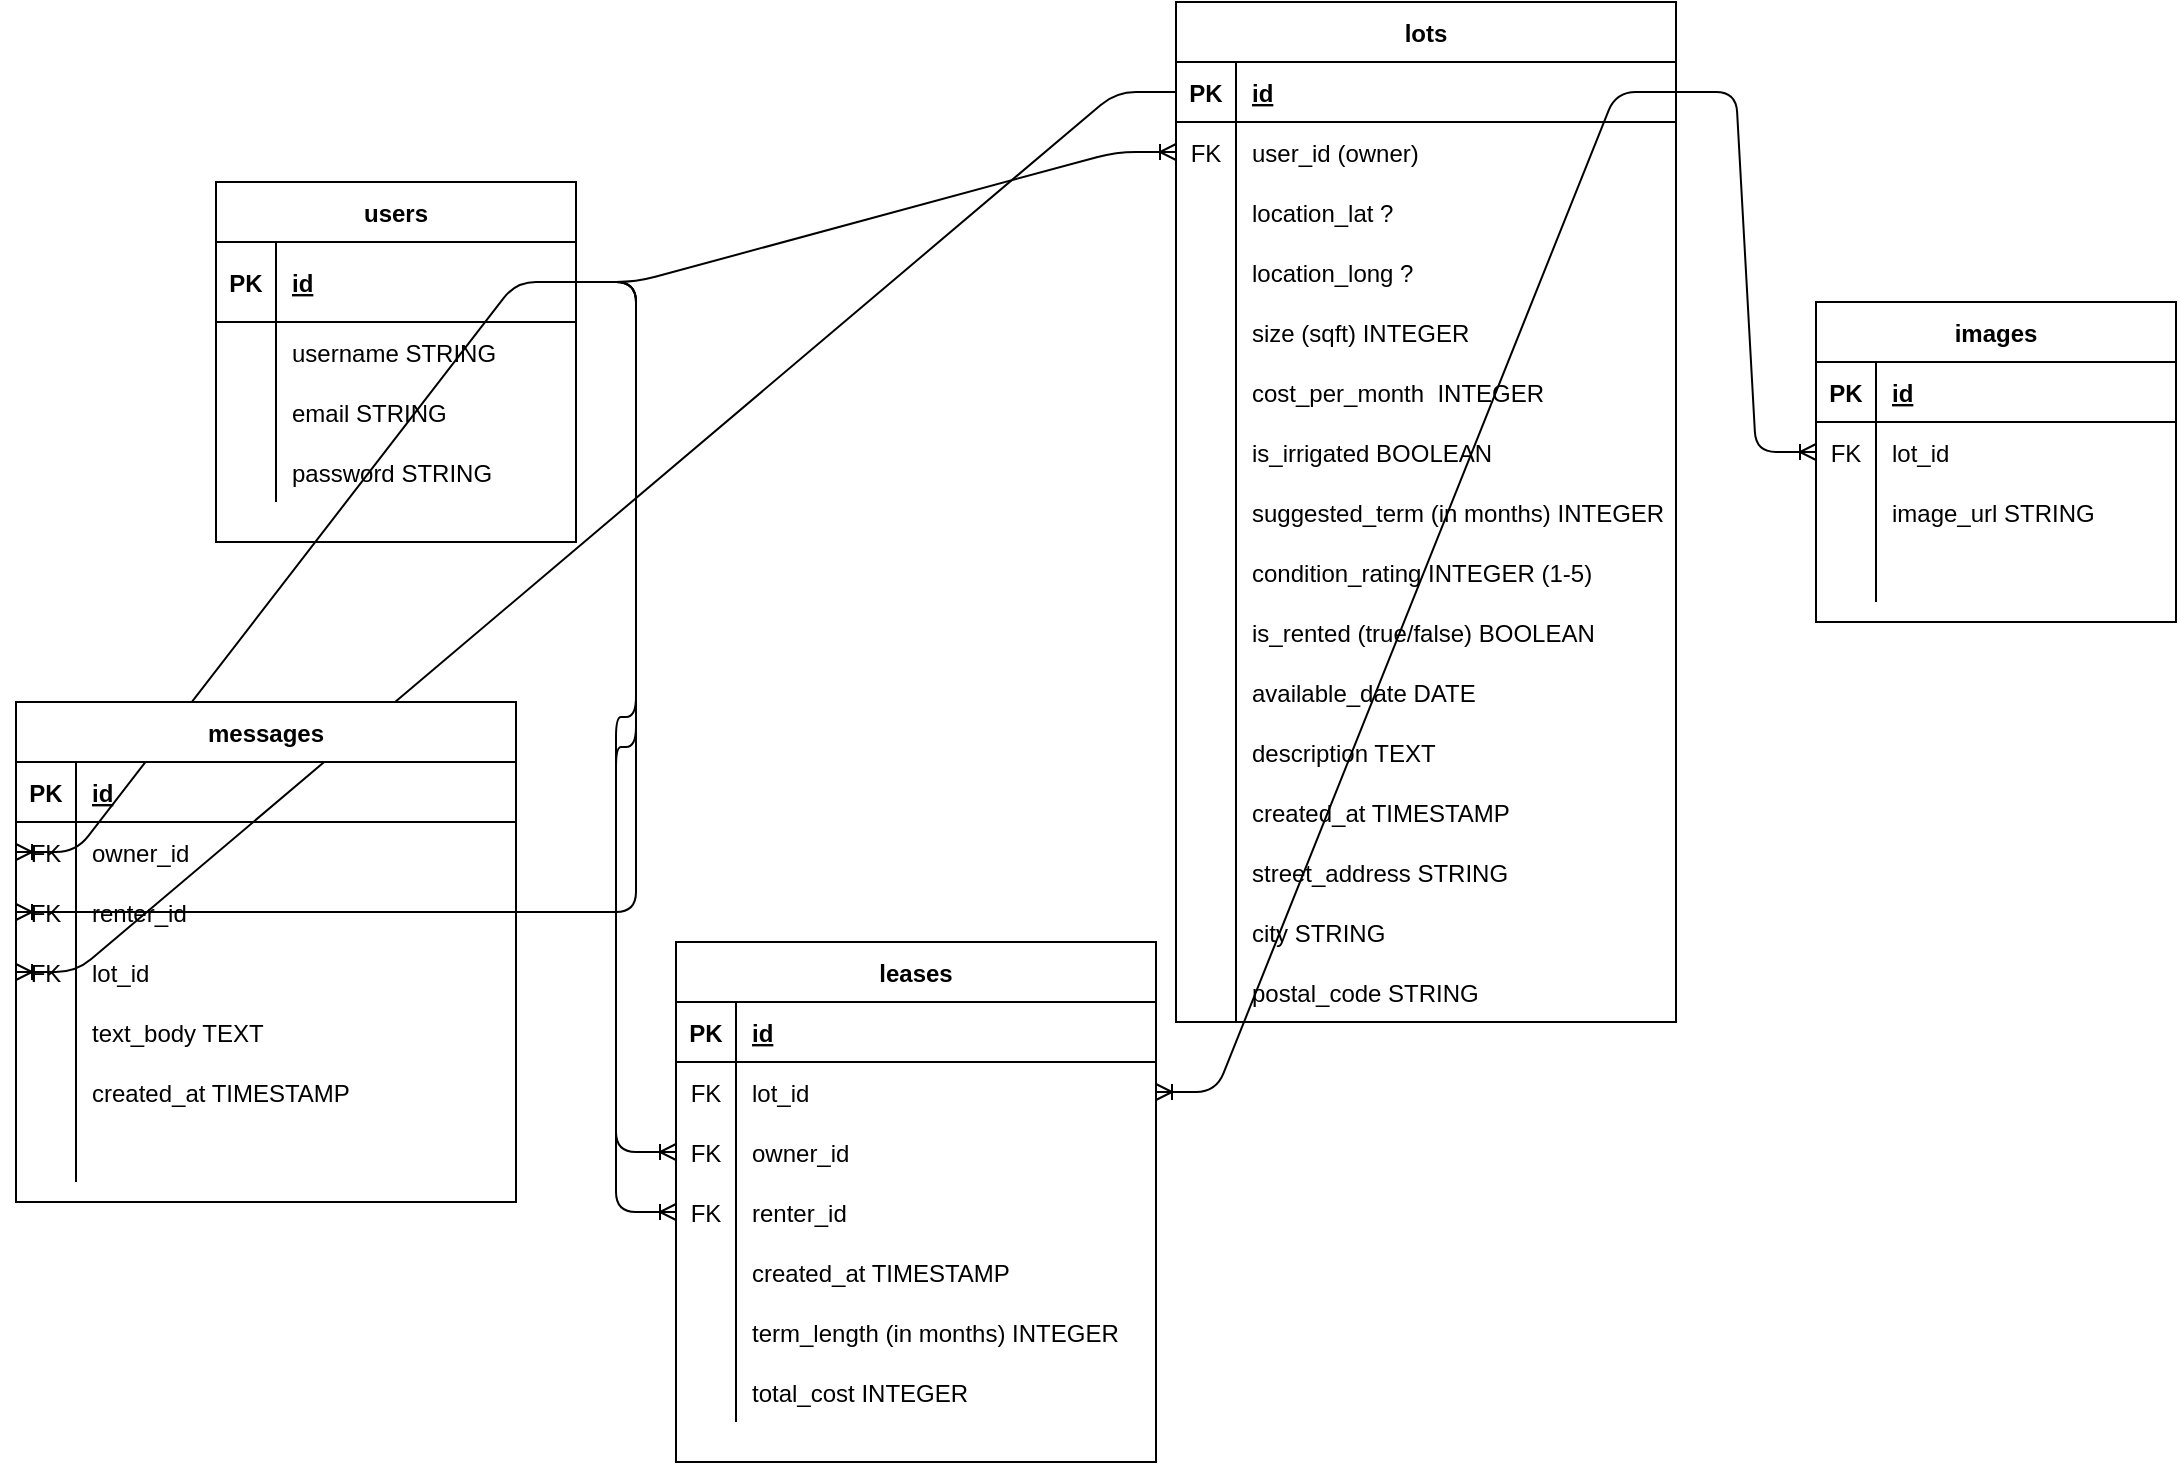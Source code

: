 <mxfile version="13.6.9" type="github">
  <diagram id="R2lEEEUBdFMjLlhIrx00" name="Page-1">
    <mxGraphModel dx="1975" dy="1845" grid="1" gridSize="10" guides="1" tooltips="1" connect="1" arrows="1" fold="1" page="1" pageScale="1" pageWidth="850" pageHeight="1100" math="0" shadow="0" extFonts="Permanent Marker^https://fonts.googleapis.com/css?family=Permanent+Marker">
      <root>
        <mxCell id="0" />
        <mxCell id="1" parent="0" />
        <mxCell id="a0rwu356vrg9U6eMvAdR-112" value="" style="edgeStyle=entityRelationEdgeStyle;fontSize=12;html=1;endArrow=ERoneToMany;exitX=1;exitY=0.5;exitDx=0;exitDy=0;entryX=0;entryY=0.5;entryDx=0;entryDy=0;" parent="1" source="C-vyLk0tnHw3VtMMgP7b-3" target="a0rwu356vrg9U6eMvAdR-120" edge="1">
          <mxGeometry width="100" height="100" relative="1" as="geometry">
            <mxPoint x="340" y="490" as="sourcePoint" />
            <mxPoint x="260" y="380" as="targetPoint" />
          </mxGeometry>
        </mxCell>
        <mxCell id="a0rwu356vrg9U6eMvAdR-151" value="" style="edgeStyle=entityRelationEdgeStyle;fontSize=12;html=1;endArrow=ERoneToMany;exitX=1;exitY=0.5;exitDx=0;exitDy=0;" parent="1" source="C-vyLk0tnHw3VtMMgP7b-24" target="a0rwu356vrg9U6eMvAdR-141" edge="1">
          <mxGeometry width="100" height="100" relative="1" as="geometry">
            <mxPoint x="340" y="490" as="sourcePoint" />
            <mxPoint x="440" y="390" as="targetPoint" />
          </mxGeometry>
        </mxCell>
        <mxCell id="ce0OJSLuNJssaKW6J5mn-14" value="" style="edgeStyle=entityRelationEdgeStyle;fontSize=12;html=1;endArrow=ERoneToMany;entryX=0;entryY=0.5;entryDx=0;entryDy=0;" edge="1" parent="1" source="C-vyLk0tnHw3VtMMgP7b-24" target="ce0OJSLuNJssaKW6J5mn-5">
          <mxGeometry width="100" height="100" relative="1" as="geometry">
            <mxPoint x="500" y="60" as="sourcePoint" />
            <mxPoint x="470" y="410" as="targetPoint" />
          </mxGeometry>
        </mxCell>
        <mxCell id="ce0OJSLuNJssaKW6J5mn-21" value="" style="edgeStyle=entityRelationEdgeStyle;fontSize=12;html=1;endArrow=ERoneToMany;exitX=1;exitY=0.5;exitDx=0;exitDy=0;" edge="1" parent="1" source="C-vyLk0tnHw3VtMMgP7b-3" target="a0rwu356vrg9U6eMvAdR-144">
          <mxGeometry width="100" height="100" relative="1" as="geometry">
            <mxPoint x="470" y="55" as="sourcePoint" />
            <mxPoint x="360" y="635" as="targetPoint" />
          </mxGeometry>
        </mxCell>
        <mxCell id="ce0OJSLuNJssaKW6J5mn-22" value="" style="edgeStyle=entityRelationEdgeStyle;fontSize=12;html=1;endArrow=ERoneToMany;entryX=0;entryY=0.5;entryDx=0;entryDy=0;" edge="1" parent="1" source="C-vyLk0tnHw3VtMMgP7b-3" target="a0rwu356vrg9U6eMvAdR-147">
          <mxGeometry width="100" height="100" relative="1" as="geometry">
            <mxPoint x="470" y="85" as="sourcePoint" />
            <mxPoint x="570" y="615" as="targetPoint" />
          </mxGeometry>
        </mxCell>
        <mxCell id="C-vyLk0tnHw3VtMMgP7b-23" value="lots" style="shape=table;startSize=30;container=1;collapsible=1;childLayout=tableLayout;fixedRows=1;rowLines=0;fontStyle=1;align=center;resizeLast=1;" parent="1" vertex="1">
          <mxGeometry x="500" y="-10" width="250" height="510" as="geometry" />
        </mxCell>
        <mxCell id="C-vyLk0tnHw3VtMMgP7b-24" value="" style="shape=partialRectangle;collapsible=0;dropTarget=0;pointerEvents=0;fillColor=none;points=[[0,0.5],[1,0.5]];portConstraint=eastwest;top=0;left=0;right=0;bottom=1;" parent="C-vyLk0tnHw3VtMMgP7b-23" vertex="1">
          <mxGeometry y="30" width="250" height="30" as="geometry" />
        </mxCell>
        <mxCell id="C-vyLk0tnHw3VtMMgP7b-25" value="PK" style="shape=partialRectangle;overflow=hidden;connectable=0;fillColor=none;top=0;left=0;bottom=0;right=0;fontStyle=1;" parent="C-vyLk0tnHw3VtMMgP7b-24" vertex="1">
          <mxGeometry width="30" height="30" as="geometry" />
        </mxCell>
        <mxCell id="C-vyLk0tnHw3VtMMgP7b-26" value="id" style="shape=partialRectangle;overflow=hidden;connectable=0;fillColor=none;top=0;left=0;bottom=0;right=0;align=left;spacingLeft=6;fontStyle=5;" parent="C-vyLk0tnHw3VtMMgP7b-24" vertex="1">
          <mxGeometry x="30" width="220" height="30" as="geometry" />
        </mxCell>
        <mxCell id="a0rwu356vrg9U6eMvAdR-120" style="shape=partialRectangle;collapsible=0;dropTarget=0;pointerEvents=0;fillColor=none;points=[[0,0.5],[1,0.5]];portConstraint=eastwest;top=0;left=0;right=0;bottom=0;" parent="C-vyLk0tnHw3VtMMgP7b-23" vertex="1">
          <mxGeometry y="60" width="250" height="30" as="geometry" />
        </mxCell>
        <mxCell id="a0rwu356vrg9U6eMvAdR-121" value="FK" style="shape=partialRectangle;overflow=hidden;connectable=0;fillColor=none;top=0;left=0;bottom=0;right=0;" parent="a0rwu356vrg9U6eMvAdR-120" vertex="1">
          <mxGeometry width="30" height="30" as="geometry" />
        </mxCell>
        <mxCell id="a0rwu356vrg9U6eMvAdR-122" value="user_id (owner)" style="shape=partialRectangle;overflow=hidden;connectable=0;fillColor=none;top=0;left=0;bottom=0;right=0;align=left;spacingLeft=6;" parent="a0rwu356vrg9U6eMvAdR-120" vertex="1">
          <mxGeometry x="30" width="220" height="30" as="geometry" />
        </mxCell>
        <mxCell id="C-vyLk0tnHw3VtMMgP7b-27" value="" style="shape=partialRectangle;collapsible=0;dropTarget=0;pointerEvents=0;fillColor=none;points=[[0,0.5],[1,0.5]];portConstraint=eastwest;top=0;left=0;right=0;bottom=0;" parent="C-vyLk0tnHw3VtMMgP7b-23" vertex="1">
          <mxGeometry y="90" width="250" height="30" as="geometry" />
        </mxCell>
        <mxCell id="C-vyLk0tnHw3VtMMgP7b-28" value="" style="shape=partialRectangle;overflow=hidden;connectable=0;fillColor=none;top=0;left=0;bottom=0;right=0;" parent="C-vyLk0tnHw3VtMMgP7b-27" vertex="1">
          <mxGeometry width="30" height="30" as="geometry" />
        </mxCell>
        <mxCell id="C-vyLk0tnHw3VtMMgP7b-29" value="location_lat ?" style="shape=partialRectangle;overflow=hidden;connectable=0;fillColor=none;top=0;left=0;bottom=0;right=0;align=left;spacingLeft=6;" parent="C-vyLk0tnHw3VtMMgP7b-27" vertex="1">
          <mxGeometry x="30" width="220" height="30" as="geometry" />
        </mxCell>
        <mxCell id="a0rwu356vrg9U6eMvAdR-4" value="" style="shape=partialRectangle;collapsible=0;dropTarget=0;pointerEvents=0;fillColor=none;points=[[0,0.5],[1,0.5]];portConstraint=eastwest;top=0;left=0;right=0;bottom=0;" parent="C-vyLk0tnHw3VtMMgP7b-23" vertex="1">
          <mxGeometry y="120" width="250" height="30" as="geometry" />
        </mxCell>
        <mxCell id="a0rwu356vrg9U6eMvAdR-5" value="" style="shape=partialRectangle;overflow=hidden;connectable=0;fillColor=none;top=0;left=0;bottom=0;right=0;" parent="a0rwu356vrg9U6eMvAdR-4" vertex="1">
          <mxGeometry width="30" height="30" as="geometry" />
        </mxCell>
        <mxCell id="a0rwu356vrg9U6eMvAdR-6" value="location_long ?" style="shape=partialRectangle;overflow=hidden;connectable=0;fillColor=none;top=0;left=0;bottom=0;right=0;align=left;spacingLeft=6;" parent="a0rwu356vrg9U6eMvAdR-4" vertex="1">
          <mxGeometry x="30" width="220" height="30" as="geometry" />
        </mxCell>
        <mxCell id="a0rwu356vrg9U6eMvAdR-7" value="" style="shape=partialRectangle;collapsible=0;dropTarget=0;pointerEvents=0;fillColor=none;points=[[0,0.5],[1,0.5]];portConstraint=eastwest;top=0;left=0;right=0;bottom=0;" parent="C-vyLk0tnHw3VtMMgP7b-23" vertex="1">
          <mxGeometry y="150" width="250" height="30" as="geometry" />
        </mxCell>
        <mxCell id="a0rwu356vrg9U6eMvAdR-8" value="" style="shape=partialRectangle;overflow=hidden;connectable=0;fillColor=none;top=0;left=0;bottom=0;right=0;" parent="a0rwu356vrg9U6eMvAdR-7" vertex="1">
          <mxGeometry width="30" height="30" as="geometry" />
        </mxCell>
        <mxCell id="a0rwu356vrg9U6eMvAdR-9" value="size (sqft) INTEGER" style="shape=partialRectangle;overflow=hidden;connectable=0;fillColor=none;top=0;left=0;bottom=0;right=0;align=left;spacingLeft=6;" parent="a0rwu356vrg9U6eMvAdR-7" vertex="1">
          <mxGeometry x="30" width="220" height="30" as="geometry" />
        </mxCell>
        <mxCell id="a0rwu356vrg9U6eMvAdR-10" value="" style="shape=partialRectangle;collapsible=0;dropTarget=0;pointerEvents=0;fillColor=none;points=[[0,0.5],[1,0.5]];portConstraint=eastwest;top=0;left=0;right=0;bottom=0;" parent="C-vyLk0tnHw3VtMMgP7b-23" vertex="1">
          <mxGeometry y="180" width="250" height="30" as="geometry" />
        </mxCell>
        <mxCell id="a0rwu356vrg9U6eMvAdR-11" value="" style="shape=partialRectangle;overflow=hidden;connectable=0;fillColor=none;top=0;left=0;bottom=0;right=0;" parent="a0rwu356vrg9U6eMvAdR-10" vertex="1">
          <mxGeometry width="30" height="30" as="geometry" />
        </mxCell>
        <mxCell id="a0rwu356vrg9U6eMvAdR-12" value="cost_per_month  INTEGER" style="shape=partialRectangle;overflow=hidden;connectable=0;fillColor=none;top=0;left=0;bottom=0;right=0;align=left;spacingLeft=6;" parent="a0rwu356vrg9U6eMvAdR-10" vertex="1">
          <mxGeometry x="30" width="220" height="30" as="geometry" />
        </mxCell>
        <mxCell id="a0rwu356vrg9U6eMvAdR-13" value="" style="shape=partialRectangle;collapsible=0;dropTarget=0;pointerEvents=0;fillColor=none;points=[[0,0.5],[1,0.5]];portConstraint=eastwest;top=0;left=0;right=0;bottom=0;" parent="C-vyLk0tnHw3VtMMgP7b-23" vertex="1">
          <mxGeometry y="210" width="250" height="30" as="geometry" />
        </mxCell>
        <mxCell id="a0rwu356vrg9U6eMvAdR-14" value="" style="shape=partialRectangle;overflow=hidden;connectable=0;fillColor=none;top=0;left=0;bottom=0;right=0;" parent="a0rwu356vrg9U6eMvAdR-13" vertex="1">
          <mxGeometry width="30" height="30" as="geometry" />
        </mxCell>
        <mxCell id="a0rwu356vrg9U6eMvAdR-15" value="is_irrigated BOOLEAN" style="shape=partialRectangle;overflow=hidden;connectable=0;fillColor=none;top=0;left=0;bottom=0;right=0;align=left;spacingLeft=6;" parent="a0rwu356vrg9U6eMvAdR-13" vertex="1">
          <mxGeometry x="30" width="220" height="30" as="geometry" />
        </mxCell>
        <mxCell id="a0rwu356vrg9U6eMvAdR-16" value="" style="shape=partialRectangle;collapsible=0;dropTarget=0;pointerEvents=0;fillColor=none;points=[[0,0.5],[1,0.5]];portConstraint=eastwest;top=0;left=0;right=0;bottom=0;" parent="C-vyLk0tnHw3VtMMgP7b-23" vertex="1">
          <mxGeometry y="240" width="250" height="30" as="geometry" />
        </mxCell>
        <mxCell id="a0rwu356vrg9U6eMvAdR-17" value="" style="shape=partialRectangle;overflow=hidden;connectable=0;fillColor=none;top=0;left=0;bottom=0;right=0;" parent="a0rwu356vrg9U6eMvAdR-16" vertex="1">
          <mxGeometry width="30" height="30" as="geometry" />
        </mxCell>
        <mxCell id="a0rwu356vrg9U6eMvAdR-18" value="suggested_term (in months) INTEGER" style="shape=partialRectangle;overflow=hidden;connectable=0;fillColor=none;top=0;left=0;bottom=0;right=0;align=left;spacingLeft=6;" parent="a0rwu356vrg9U6eMvAdR-16" vertex="1">
          <mxGeometry x="30" width="220" height="30" as="geometry" />
        </mxCell>
        <mxCell id="a0rwu356vrg9U6eMvAdR-85" value="" style="shape=partialRectangle;collapsible=0;dropTarget=0;pointerEvents=0;fillColor=none;points=[[0,0.5],[1,0.5]];portConstraint=eastwest;top=0;left=0;right=0;bottom=0;" parent="C-vyLk0tnHw3VtMMgP7b-23" vertex="1">
          <mxGeometry y="270" width="250" height="30" as="geometry" />
        </mxCell>
        <mxCell id="a0rwu356vrg9U6eMvAdR-86" value="" style="shape=partialRectangle;overflow=hidden;connectable=0;fillColor=none;top=0;left=0;bottom=0;right=0;" parent="a0rwu356vrg9U6eMvAdR-85" vertex="1">
          <mxGeometry width="30" height="30" as="geometry" />
        </mxCell>
        <mxCell id="a0rwu356vrg9U6eMvAdR-87" value="condition_rating INTEGER (1-5)" style="shape=partialRectangle;overflow=hidden;connectable=0;fillColor=none;top=0;left=0;bottom=0;right=0;align=left;spacingLeft=6;" parent="a0rwu356vrg9U6eMvAdR-85" vertex="1">
          <mxGeometry x="30" width="220" height="30" as="geometry" />
        </mxCell>
        <mxCell id="a0rwu356vrg9U6eMvAdR-116" style="shape=partialRectangle;collapsible=0;dropTarget=0;pointerEvents=0;fillColor=none;points=[[0,0.5],[1,0.5]];portConstraint=eastwest;top=0;left=0;right=0;bottom=0;" parent="C-vyLk0tnHw3VtMMgP7b-23" vertex="1">
          <mxGeometry y="300" width="250" height="30" as="geometry" />
        </mxCell>
        <mxCell id="a0rwu356vrg9U6eMvAdR-117" style="shape=partialRectangle;overflow=hidden;connectable=0;fillColor=none;top=0;left=0;bottom=0;right=0;" parent="a0rwu356vrg9U6eMvAdR-116" vertex="1">
          <mxGeometry width="30" height="30" as="geometry" />
        </mxCell>
        <mxCell id="a0rwu356vrg9U6eMvAdR-118" value="is_rented (true/false) BOOLEAN" style="shape=partialRectangle;overflow=hidden;connectable=0;fillColor=none;top=0;left=0;bottom=0;right=0;align=left;spacingLeft=6;" parent="a0rwu356vrg9U6eMvAdR-116" vertex="1">
          <mxGeometry x="30" width="220" height="30" as="geometry" />
        </mxCell>
        <mxCell id="ce0OJSLuNJssaKW6J5mn-18" style="shape=partialRectangle;collapsible=0;dropTarget=0;pointerEvents=0;fillColor=none;points=[[0,0.5],[1,0.5]];portConstraint=eastwest;top=0;left=0;right=0;bottom=0;" vertex="1" parent="C-vyLk0tnHw3VtMMgP7b-23">
          <mxGeometry y="330" width="250" height="30" as="geometry" />
        </mxCell>
        <mxCell id="ce0OJSLuNJssaKW6J5mn-19" style="shape=partialRectangle;overflow=hidden;connectable=0;fillColor=none;top=0;left=0;bottom=0;right=0;" vertex="1" parent="ce0OJSLuNJssaKW6J5mn-18">
          <mxGeometry width="30" height="30" as="geometry" />
        </mxCell>
        <mxCell id="ce0OJSLuNJssaKW6J5mn-20" value="available_date DATE" style="shape=partialRectangle;overflow=hidden;connectable=0;fillColor=none;top=0;left=0;bottom=0;right=0;align=left;spacingLeft=6;" vertex="1" parent="ce0OJSLuNJssaKW6J5mn-18">
          <mxGeometry x="30" width="220" height="30" as="geometry" />
        </mxCell>
        <mxCell id="a0rwu356vrg9U6eMvAdR-109" style="shape=partialRectangle;collapsible=0;dropTarget=0;pointerEvents=0;fillColor=none;points=[[0,0.5],[1,0.5]];portConstraint=eastwest;top=0;left=0;right=0;bottom=0;" parent="C-vyLk0tnHw3VtMMgP7b-23" vertex="1">
          <mxGeometry y="360" width="250" height="30" as="geometry" />
        </mxCell>
        <mxCell id="a0rwu356vrg9U6eMvAdR-110" style="shape=partialRectangle;overflow=hidden;connectable=0;fillColor=none;top=0;left=0;bottom=0;right=0;" parent="a0rwu356vrg9U6eMvAdR-109" vertex="1">
          <mxGeometry width="30" height="30" as="geometry" />
        </mxCell>
        <mxCell id="a0rwu356vrg9U6eMvAdR-111" value="description TEXT" style="shape=partialRectangle;overflow=hidden;connectable=0;fillColor=none;top=0;left=0;bottom=0;right=0;align=left;spacingLeft=6;" parent="a0rwu356vrg9U6eMvAdR-109" vertex="1">
          <mxGeometry x="30" width="220" height="30" as="geometry" />
        </mxCell>
        <mxCell id="a0rwu356vrg9U6eMvAdR-91" value="" style="shape=partialRectangle;collapsible=0;dropTarget=0;pointerEvents=0;fillColor=none;points=[[0,0.5],[1,0.5]];portConstraint=eastwest;top=0;left=0;right=0;bottom=0;" parent="C-vyLk0tnHw3VtMMgP7b-23" vertex="1">
          <mxGeometry y="390" width="250" height="30" as="geometry" />
        </mxCell>
        <mxCell id="a0rwu356vrg9U6eMvAdR-92" value="" style="shape=partialRectangle;overflow=hidden;connectable=0;fillColor=none;top=0;left=0;bottom=0;right=0;" parent="a0rwu356vrg9U6eMvAdR-91" vertex="1">
          <mxGeometry width="30" height="30" as="geometry" />
        </mxCell>
        <mxCell id="a0rwu356vrg9U6eMvAdR-93" value="created_at TIMESTAMP" style="shape=partialRectangle;overflow=hidden;connectable=0;fillColor=none;top=0;left=0;bottom=0;right=0;align=left;spacingLeft=6;" parent="a0rwu356vrg9U6eMvAdR-91" vertex="1">
          <mxGeometry x="30" width="220" height="30" as="geometry" />
        </mxCell>
        <mxCell id="ce0OJSLuNJssaKW6J5mn-15" style="shape=partialRectangle;collapsible=0;dropTarget=0;pointerEvents=0;fillColor=none;points=[[0,0.5],[1,0.5]];portConstraint=eastwest;top=0;left=0;right=0;bottom=0;" vertex="1" parent="C-vyLk0tnHw3VtMMgP7b-23">
          <mxGeometry y="420" width="250" height="30" as="geometry" />
        </mxCell>
        <mxCell id="ce0OJSLuNJssaKW6J5mn-16" style="shape=partialRectangle;overflow=hidden;connectable=0;fillColor=none;top=0;left=0;bottom=0;right=0;" vertex="1" parent="ce0OJSLuNJssaKW6J5mn-15">
          <mxGeometry width="30" height="30" as="geometry" />
        </mxCell>
        <mxCell id="ce0OJSLuNJssaKW6J5mn-17" value="street_address STRING" style="shape=partialRectangle;overflow=hidden;connectable=0;fillColor=none;top=0;left=0;bottom=0;right=0;align=left;spacingLeft=6;" vertex="1" parent="ce0OJSLuNJssaKW6J5mn-15">
          <mxGeometry x="30" width="220" height="30" as="geometry" />
        </mxCell>
        <mxCell id="a0rwu356vrg9U6eMvAdR-94" value="" style="shape=partialRectangle;collapsible=0;dropTarget=0;pointerEvents=0;fillColor=none;points=[[0,0.5],[1,0.5]];portConstraint=eastwest;top=0;left=0;right=0;bottom=0;" parent="C-vyLk0tnHw3VtMMgP7b-23" vertex="1">
          <mxGeometry y="450" width="250" height="30" as="geometry" />
        </mxCell>
        <mxCell id="a0rwu356vrg9U6eMvAdR-95" value="" style="shape=partialRectangle;overflow=hidden;connectable=0;fillColor=none;top=0;left=0;bottom=0;right=0;" parent="a0rwu356vrg9U6eMvAdR-94" vertex="1">
          <mxGeometry width="30" height="30" as="geometry" />
        </mxCell>
        <mxCell id="a0rwu356vrg9U6eMvAdR-96" value="city STRING" style="shape=partialRectangle;overflow=hidden;connectable=0;fillColor=none;top=0;left=0;bottom=0;right=0;align=left;spacingLeft=6;" parent="a0rwu356vrg9U6eMvAdR-94" vertex="1">
          <mxGeometry x="30" width="220" height="30" as="geometry" />
        </mxCell>
        <mxCell id="a0rwu356vrg9U6eMvAdR-97" value="" style="shape=partialRectangle;collapsible=0;dropTarget=0;pointerEvents=0;fillColor=none;points=[[0,0.5],[1,0.5]];portConstraint=eastwest;top=0;left=0;right=0;bottom=0;" parent="C-vyLk0tnHw3VtMMgP7b-23" vertex="1">
          <mxGeometry y="480" width="250" height="30" as="geometry" />
        </mxCell>
        <mxCell id="a0rwu356vrg9U6eMvAdR-98" value="" style="shape=partialRectangle;overflow=hidden;connectable=0;fillColor=none;top=0;left=0;bottom=0;right=0;" parent="a0rwu356vrg9U6eMvAdR-97" vertex="1">
          <mxGeometry width="30" height="30" as="geometry" />
        </mxCell>
        <mxCell id="a0rwu356vrg9U6eMvAdR-99" value="postal_code STRING" style="shape=partialRectangle;overflow=hidden;connectable=0;fillColor=none;top=0;left=0;bottom=0;right=0;align=left;spacingLeft=6;" parent="a0rwu356vrg9U6eMvAdR-97" vertex="1">
          <mxGeometry x="30" width="220" height="30" as="geometry" />
        </mxCell>
        <mxCell id="ce0OJSLuNJssaKW6J5mn-1" value="images" style="shape=table;startSize=30;container=1;collapsible=1;childLayout=tableLayout;fixedRows=1;rowLines=0;fontStyle=1;align=center;resizeLast=1;" vertex="1" parent="1">
          <mxGeometry x="820" y="140" width="180" height="160" as="geometry" />
        </mxCell>
        <mxCell id="ce0OJSLuNJssaKW6J5mn-2" value="" style="shape=partialRectangle;collapsible=0;dropTarget=0;pointerEvents=0;fillColor=none;top=0;left=0;bottom=1;right=0;points=[[0,0.5],[1,0.5]];portConstraint=eastwest;" vertex="1" parent="ce0OJSLuNJssaKW6J5mn-1">
          <mxGeometry y="30" width="180" height="30" as="geometry" />
        </mxCell>
        <mxCell id="ce0OJSLuNJssaKW6J5mn-3" value="PK" style="shape=partialRectangle;connectable=0;fillColor=none;top=0;left=0;bottom=0;right=0;fontStyle=1;overflow=hidden;" vertex="1" parent="ce0OJSLuNJssaKW6J5mn-2">
          <mxGeometry width="30" height="30" as="geometry" />
        </mxCell>
        <mxCell id="ce0OJSLuNJssaKW6J5mn-4" value="id" style="shape=partialRectangle;connectable=0;fillColor=none;top=0;left=0;bottom=0;right=0;align=left;spacingLeft=6;fontStyle=5;overflow=hidden;" vertex="1" parent="ce0OJSLuNJssaKW6J5mn-2">
          <mxGeometry x="30" width="150" height="30" as="geometry" />
        </mxCell>
        <mxCell id="ce0OJSLuNJssaKW6J5mn-5" value="" style="shape=partialRectangle;collapsible=0;dropTarget=0;pointerEvents=0;fillColor=none;top=0;left=0;bottom=0;right=0;points=[[0,0.5],[1,0.5]];portConstraint=eastwest;" vertex="1" parent="ce0OJSLuNJssaKW6J5mn-1">
          <mxGeometry y="60" width="180" height="30" as="geometry" />
        </mxCell>
        <mxCell id="ce0OJSLuNJssaKW6J5mn-6" value="FK" style="shape=partialRectangle;connectable=0;fillColor=none;top=0;left=0;bottom=0;right=0;editable=1;overflow=hidden;" vertex="1" parent="ce0OJSLuNJssaKW6J5mn-5">
          <mxGeometry width="30" height="30" as="geometry" />
        </mxCell>
        <mxCell id="ce0OJSLuNJssaKW6J5mn-7" value="lot_id" style="shape=partialRectangle;connectable=0;fillColor=none;top=0;left=0;bottom=0;right=0;align=left;spacingLeft=6;overflow=hidden;" vertex="1" parent="ce0OJSLuNJssaKW6J5mn-5">
          <mxGeometry x="30" width="150" height="30" as="geometry" />
        </mxCell>
        <mxCell id="ce0OJSLuNJssaKW6J5mn-8" value="" style="shape=partialRectangle;collapsible=0;dropTarget=0;pointerEvents=0;fillColor=none;top=0;left=0;bottom=0;right=0;points=[[0,0.5],[1,0.5]];portConstraint=eastwest;" vertex="1" parent="ce0OJSLuNJssaKW6J5mn-1">
          <mxGeometry y="90" width="180" height="30" as="geometry" />
        </mxCell>
        <mxCell id="ce0OJSLuNJssaKW6J5mn-9" value="" style="shape=partialRectangle;connectable=0;fillColor=none;top=0;left=0;bottom=0;right=0;editable=1;overflow=hidden;" vertex="1" parent="ce0OJSLuNJssaKW6J5mn-8">
          <mxGeometry width="30" height="30" as="geometry" />
        </mxCell>
        <mxCell id="ce0OJSLuNJssaKW6J5mn-10" value="image_url STRING" style="shape=partialRectangle;connectable=0;fillColor=none;top=0;left=0;bottom=0;right=0;align=left;spacingLeft=6;overflow=hidden;" vertex="1" parent="ce0OJSLuNJssaKW6J5mn-8">
          <mxGeometry x="30" width="150" height="30" as="geometry" />
        </mxCell>
        <mxCell id="ce0OJSLuNJssaKW6J5mn-11" value="" style="shape=partialRectangle;collapsible=0;dropTarget=0;pointerEvents=0;fillColor=none;top=0;left=0;bottom=0;right=0;points=[[0,0.5],[1,0.5]];portConstraint=eastwest;" vertex="1" parent="ce0OJSLuNJssaKW6J5mn-1">
          <mxGeometry y="120" width="180" height="30" as="geometry" />
        </mxCell>
        <mxCell id="ce0OJSLuNJssaKW6J5mn-12" value="" style="shape=partialRectangle;connectable=0;fillColor=none;top=0;left=0;bottom=0;right=0;editable=1;overflow=hidden;" vertex="1" parent="ce0OJSLuNJssaKW6J5mn-11">
          <mxGeometry width="30" height="30" as="geometry" />
        </mxCell>
        <mxCell id="ce0OJSLuNJssaKW6J5mn-13" value="" style="shape=partialRectangle;connectable=0;fillColor=none;top=0;left=0;bottom=0;right=0;align=left;spacingLeft=6;overflow=hidden;" vertex="1" parent="ce0OJSLuNJssaKW6J5mn-11">
          <mxGeometry x="30" width="150" height="30" as="geometry" />
        </mxCell>
        <mxCell id="C-vyLk0tnHw3VtMMgP7b-2" value="users" style="shape=table;startSize=30;container=1;collapsible=1;childLayout=tableLayout;fixedRows=1;rowLines=0;fontStyle=1;align=center;resizeLast=1;" parent="1" vertex="1">
          <mxGeometry x="20" y="80" width="180" height="180" as="geometry" />
        </mxCell>
        <mxCell id="C-vyLk0tnHw3VtMMgP7b-3" value="" style="shape=partialRectangle;collapsible=0;dropTarget=0;pointerEvents=0;fillColor=none;points=[[0,0.5],[1,0.5]];portConstraint=eastwest;top=0;left=0;right=0;bottom=1;" parent="C-vyLk0tnHw3VtMMgP7b-2" vertex="1">
          <mxGeometry y="30" width="180" height="40" as="geometry" />
        </mxCell>
        <mxCell id="C-vyLk0tnHw3VtMMgP7b-4" value="PK" style="shape=partialRectangle;overflow=hidden;connectable=0;fillColor=none;top=0;left=0;bottom=0;right=0;fontStyle=1;" parent="C-vyLk0tnHw3VtMMgP7b-3" vertex="1">
          <mxGeometry width="30" height="40" as="geometry" />
        </mxCell>
        <mxCell id="C-vyLk0tnHw3VtMMgP7b-5" value="id" style="shape=partialRectangle;overflow=hidden;connectable=0;fillColor=none;top=0;left=0;bottom=0;right=0;align=left;spacingLeft=6;fontStyle=5;" parent="C-vyLk0tnHw3VtMMgP7b-3" vertex="1">
          <mxGeometry x="30" width="150" height="40" as="geometry" />
        </mxCell>
        <mxCell id="C-vyLk0tnHw3VtMMgP7b-6" value="" style="shape=partialRectangle;collapsible=0;dropTarget=0;pointerEvents=0;fillColor=none;points=[[0,0.5],[1,0.5]];portConstraint=eastwest;top=0;left=0;right=0;bottom=0;" parent="C-vyLk0tnHw3VtMMgP7b-2" vertex="1">
          <mxGeometry y="70" width="180" height="30" as="geometry" />
        </mxCell>
        <mxCell id="C-vyLk0tnHw3VtMMgP7b-7" value="" style="shape=partialRectangle;overflow=hidden;connectable=0;fillColor=none;top=0;left=0;bottom=0;right=0;" parent="C-vyLk0tnHw3VtMMgP7b-6" vertex="1">
          <mxGeometry width="30" height="30" as="geometry" />
        </mxCell>
        <mxCell id="C-vyLk0tnHw3VtMMgP7b-8" value="username STRING" style="shape=partialRectangle;overflow=hidden;connectable=0;fillColor=none;top=0;left=0;bottom=0;right=0;align=left;spacingLeft=6;" parent="C-vyLk0tnHw3VtMMgP7b-6" vertex="1">
          <mxGeometry x="30" width="150" height="30" as="geometry" />
        </mxCell>
        <mxCell id="C-vyLk0tnHw3VtMMgP7b-9" value="" style="shape=partialRectangle;collapsible=0;dropTarget=0;pointerEvents=0;fillColor=none;points=[[0,0.5],[1,0.5]];portConstraint=eastwest;top=0;left=0;right=0;bottom=0;" parent="C-vyLk0tnHw3VtMMgP7b-2" vertex="1">
          <mxGeometry y="100" width="180" height="30" as="geometry" />
        </mxCell>
        <mxCell id="C-vyLk0tnHw3VtMMgP7b-10" value="" style="shape=partialRectangle;overflow=hidden;connectable=0;fillColor=none;top=0;left=0;bottom=0;right=0;" parent="C-vyLk0tnHw3VtMMgP7b-9" vertex="1">
          <mxGeometry width="30" height="30" as="geometry" />
        </mxCell>
        <mxCell id="C-vyLk0tnHw3VtMMgP7b-11" value="email STRING" style="shape=partialRectangle;overflow=hidden;connectable=0;fillColor=none;top=0;left=0;bottom=0;right=0;align=left;spacingLeft=6;" parent="C-vyLk0tnHw3VtMMgP7b-9" vertex="1">
          <mxGeometry x="30" width="150" height="30" as="geometry" />
        </mxCell>
        <mxCell id="a0rwu356vrg9U6eMvAdR-1" value="" style="shape=partialRectangle;collapsible=0;dropTarget=0;pointerEvents=0;fillColor=none;points=[[0,0.5],[1,0.5]];portConstraint=eastwest;top=0;left=0;right=0;bottom=0;" parent="C-vyLk0tnHw3VtMMgP7b-2" vertex="1">
          <mxGeometry y="130" width="180" height="30" as="geometry" />
        </mxCell>
        <mxCell id="a0rwu356vrg9U6eMvAdR-2" value="" style="shape=partialRectangle;overflow=hidden;connectable=0;fillColor=none;top=0;left=0;bottom=0;right=0;" parent="a0rwu356vrg9U6eMvAdR-1" vertex="1">
          <mxGeometry width="30" height="30" as="geometry" />
        </mxCell>
        <mxCell id="a0rwu356vrg9U6eMvAdR-3" value="password STRING" style="shape=partialRectangle;overflow=hidden;connectable=0;fillColor=none;top=0;left=0;bottom=0;right=0;align=left;spacingLeft=6;" parent="a0rwu356vrg9U6eMvAdR-1" vertex="1">
          <mxGeometry x="30" width="150" height="30" as="geometry" />
        </mxCell>
        <mxCell id="a0rwu356vrg9U6eMvAdR-137" value="leases" style="shape=table;startSize=30;container=1;collapsible=1;childLayout=tableLayout;fixedRows=1;rowLines=0;fontStyle=1;align=center;resizeLast=1;" parent="1" vertex="1">
          <mxGeometry x="250" y="460" width="240" height="260" as="geometry" />
        </mxCell>
        <mxCell id="a0rwu356vrg9U6eMvAdR-138" value="" style="shape=partialRectangle;collapsible=0;dropTarget=0;pointerEvents=0;fillColor=none;top=0;left=0;bottom=1;right=0;points=[[0,0.5],[1,0.5]];portConstraint=eastwest;" parent="a0rwu356vrg9U6eMvAdR-137" vertex="1">
          <mxGeometry y="30" width="240" height="30" as="geometry" />
        </mxCell>
        <mxCell id="a0rwu356vrg9U6eMvAdR-139" value="PK" style="shape=partialRectangle;connectable=0;fillColor=none;top=0;left=0;bottom=0;right=0;fontStyle=1;overflow=hidden;" parent="a0rwu356vrg9U6eMvAdR-138" vertex="1">
          <mxGeometry width="30" height="30" as="geometry" />
        </mxCell>
        <mxCell id="a0rwu356vrg9U6eMvAdR-140" value="id" style="shape=partialRectangle;connectable=0;fillColor=none;top=0;left=0;bottom=0;right=0;align=left;spacingLeft=6;fontStyle=5;overflow=hidden;" parent="a0rwu356vrg9U6eMvAdR-138" vertex="1">
          <mxGeometry x="30" width="210" height="30" as="geometry" />
        </mxCell>
        <mxCell id="a0rwu356vrg9U6eMvAdR-141" value="" style="shape=partialRectangle;collapsible=0;dropTarget=0;pointerEvents=0;fillColor=none;top=0;left=0;bottom=0;right=0;points=[[0,0.5],[1,0.5]];portConstraint=eastwest;" parent="a0rwu356vrg9U6eMvAdR-137" vertex="1">
          <mxGeometry y="60" width="240" height="30" as="geometry" />
        </mxCell>
        <mxCell id="a0rwu356vrg9U6eMvAdR-142" value="FK" style="shape=partialRectangle;connectable=0;fillColor=none;top=0;left=0;bottom=0;right=0;editable=1;overflow=hidden;" parent="a0rwu356vrg9U6eMvAdR-141" vertex="1">
          <mxGeometry width="30" height="30" as="geometry" />
        </mxCell>
        <mxCell id="a0rwu356vrg9U6eMvAdR-143" value="lot_id" style="shape=partialRectangle;connectable=0;fillColor=none;top=0;left=0;bottom=0;right=0;align=left;spacingLeft=6;overflow=hidden;" parent="a0rwu356vrg9U6eMvAdR-141" vertex="1">
          <mxGeometry x="30" width="210" height="30" as="geometry" />
        </mxCell>
        <mxCell id="a0rwu356vrg9U6eMvAdR-144" value="" style="shape=partialRectangle;collapsible=0;dropTarget=0;pointerEvents=0;fillColor=none;top=0;left=0;bottom=0;right=0;points=[[0,0.5],[1,0.5]];portConstraint=eastwest;" parent="a0rwu356vrg9U6eMvAdR-137" vertex="1">
          <mxGeometry y="90" width="240" height="30" as="geometry" />
        </mxCell>
        <mxCell id="a0rwu356vrg9U6eMvAdR-145" value="FK" style="shape=partialRectangle;connectable=0;fillColor=none;top=0;left=0;bottom=0;right=0;editable=1;overflow=hidden;" parent="a0rwu356vrg9U6eMvAdR-144" vertex="1">
          <mxGeometry width="30" height="30" as="geometry" />
        </mxCell>
        <mxCell id="a0rwu356vrg9U6eMvAdR-146" value="owner_id" style="shape=partialRectangle;connectable=0;fillColor=none;top=0;left=0;bottom=0;right=0;align=left;spacingLeft=6;overflow=hidden;" parent="a0rwu356vrg9U6eMvAdR-144" vertex="1">
          <mxGeometry x="30" width="210" height="30" as="geometry" />
        </mxCell>
        <mxCell id="a0rwu356vrg9U6eMvAdR-147" value="" style="shape=partialRectangle;collapsible=0;dropTarget=0;pointerEvents=0;fillColor=none;top=0;left=0;bottom=0;right=0;points=[[0,0.5],[1,0.5]];portConstraint=eastwest;" parent="a0rwu356vrg9U6eMvAdR-137" vertex="1">
          <mxGeometry y="120" width="240" height="30" as="geometry" />
        </mxCell>
        <mxCell id="a0rwu356vrg9U6eMvAdR-148" value="FK" style="shape=partialRectangle;connectable=0;fillColor=none;top=0;left=0;bottom=0;right=0;editable=1;overflow=hidden;" parent="a0rwu356vrg9U6eMvAdR-147" vertex="1">
          <mxGeometry width="30" height="30" as="geometry" />
        </mxCell>
        <mxCell id="a0rwu356vrg9U6eMvAdR-149" value="renter_id" style="shape=partialRectangle;connectable=0;fillColor=none;top=0;left=0;bottom=0;right=0;align=left;spacingLeft=6;overflow=hidden;" parent="a0rwu356vrg9U6eMvAdR-147" vertex="1">
          <mxGeometry x="30" width="210" height="30" as="geometry" />
        </mxCell>
        <mxCell id="a0rwu356vrg9U6eMvAdR-152" style="shape=partialRectangle;collapsible=0;dropTarget=0;pointerEvents=0;fillColor=none;top=0;left=0;bottom=0;right=0;points=[[0,0.5],[1,0.5]];portConstraint=eastwest;" parent="a0rwu356vrg9U6eMvAdR-137" vertex="1">
          <mxGeometry y="150" width="240" height="30" as="geometry" />
        </mxCell>
        <mxCell id="a0rwu356vrg9U6eMvAdR-153" style="shape=partialRectangle;connectable=0;fillColor=none;top=0;left=0;bottom=0;right=0;editable=1;overflow=hidden;" parent="a0rwu356vrg9U6eMvAdR-152" vertex="1">
          <mxGeometry width="30" height="30" as="geometry" />
        </mxCell>
        <mxCell id="a0rwu356vrg9U6eMvAdR-154" value="created_at TIMESTAMP" style="shape=partialRectangle;connectable=0;fillColor=none;top=0;left=0;bottom=0;right=0;align=left;spacingLeft=6;overflow=hidden;" parent="a0rwu356vrg9U6eMvAdR-152" vertex="1">
          <mxGeometry x="30" width="210" height="30" as="geometry" />
        </mxCell>
        <mxCell id="a0rwu356vrg9U6eMvAdR-155" style="shape=partialRectangle;collapsible=0;dropTarget=0;pointerEvents=0;fillColor=none;top=0;left=0;bottom=0;right=0;points=[[0,0.5],[1,0.5]];portConstraint=eastwest;" parent="a0rwu356vrg9U6eMvAdR-137" vertex="1">
          <mxGeometry y="180" width="240" height="30" as="geometry" />
        </mxCell>
        <mxCell id="a0rwu356vrg9U6eMvAdR-156" style="shape=partialRectangle;connectable=0;fillColor=none;top=0;left=0;bottom=0;right=0;editable=1;overflow=hidden;" parent="a0rwu356vrg9U6eMvAdR-155" vertex="1">
          <mxGeometry width="30" height="30" as="geometry" />
        </mxCell>
        <mxCell id="a0rwu356vrg9U6eMvAdR-157" value="term_length (in months) INTEGER" style="shape=partialRectangle;connectable=0;fillColor=none;top=0;left=0;bottom=0;right=0;align=left;spacingLeft=6;overflow=hidden;" parent="a0rwu356vrg9U6eMvAdR-155" vertex="1">
          <mxGeometry x="30" width="210" height="30" as="geometry" />
        </mxCell>
        <mxCell id="ce0OJSLuNJssaKW6J5mn-23" style="shape=partialRectangle;collapsible=0;dropTarget=0;pointerEvents=0;fillColor=none;top=0;left=0;bottom=0;right=0;points=[[0,0.5],[1,0.5]];portConstraint=eastwest;" vertex="1" parent="a0rwu356vrg9U6eMvAdR-137">
          <mxGeometry y="210" width="240" height="30" as="geometry" />
        </mxCell>
        <mxCell id="ce0OJSLuNJssaKW6J5mn-24" style="shape=partialRectangle;connectable=0;fillColor=none;top=0;left=0;bottom=0;right=0;editable=1;overflow=hidden;" vertex="1" parent="ce0OJSLuNJssaKW6J5mn-23">
          <mxGeometry width="30" height="30" as="geometry" />
        </mxCell>
        <mxCell id="ce0OJSLuNJssaKW6J5mn-25" value="total_cost INTEGER" style="shape=partialRectangle;connectable=0;fillColor=none;top=0;left=0;bottom=0;right=0;align=left;spacingLeft=6;overflow=hidden;" vertex="1" parent="ce0OJSLuNJssaKW6J5mn-23">
          <mxGeometry x="30" width="210" height="30" as="geometry" />
        </mxCell>
        <mxCell id="ce0OJSLuNJssaKW6J5mn-44" value="" style="edgeStyle=entityRelationEdgeStyle;fontSize=12;html=1;endArrow=ERoneToMany;entryX=0;entryY=0.5;entryDx=0;entryDy=0;exitX=1;exitY=0.5;exitDx=0;exitDy=0;" edge="1" parent="1" source="C-vyLk0tnHw3VtMMgP7b-3" target="C-vyLk0tnHw3VtMMgP7b-17">
          <mxGeometry width="100" height="100" relative="1" as="geometry">
            <mxPoint x="-130" y="230" as="sourcePoint" />
            <mxPoint x="-30" y="130" as="targetPoint" />
          </mxGeometry>
        </mxCell>
        <mxCell id="ce0OJSLuNJssaKW6J5mn-45" value="" style="edgeStyle=entityRelationEdgeStyle;fontSize=12;html=1;endArrow=ERoneToMany;entryX=0;entryY=0.5;entryDx=0;entryDy=0;" edge="1" parent="1" target="C-vyLk0tnHw3VtMMgP7b-20">
          <mxGeometry width="100" height="100" relative="1" as="geometry">
            <mxPoint x="200" y="130" as="sourcePoint" />
            <mxPoint x="480" y="260" as="targetPoint" />
          </mxGeometry>
        </mxCell>
        <mxCell id="ce0OJSLuNJssaKW6J5mn-46" value="" style="edgeStyle=entityRelationEdgeStyle;fontSize=12;html=1;endArrow=ERoneToMany;entryX=0;entryY=0.5;entryDx=0;entryDy=0;" edge="1" parent="1" source="C-vyLk0tnHw3VtMMgP7b-24" target="ce0OJSLuNJssaKW6J5mn-35">
          <mxGeometry width="100" height="100" relative="1" as="geometry">
            <mxPoint x="380" y="360" as="sourcePoint" />
            <mxPoint x="480" y="260" as="targetPoint" />
          </mxGeometry>
        </mxCell>
        <mxCell id="C-vyLk0tnHw3VtMMgP7b-13" value="messages" style="shape=table;startSize=30;container=1;collapsible=1;childLayout=tableLayout;fixedRows=1;rowLines=0;fontStyle=1;align=center;resizeLast=1;" parent="1" vertex="1">
          <mxGeometry x="-80" y="340" width="250" height="250" as="geometry" />
        </mxCell>
        <mxCell id="C-vyLk0tnHw3VtMMgP7b-14" value="" style="shape=partialRectangle;collapsible=0;dropTarget=0;pointerEvents=0;fillColor=none;points=[[0,0.5],[1,0.5]];portConstraint=eastwest;top=0;left=0;right=0;bottom=1;" parent="C-vyLk0tnHw3VtMMgP7b-13" vertex="1">
          <mxGeometry y="30" width="250" height="30" as="geometry" />
        </mxCell>
        <mxCell id="C-vyLk0tnHw3VtMMgP7b-15" value="PK" style="shape=partialRectangle;overflow=hidden;connectable=0;fillColor=none;top=0;left=0;bottom=0;right=0;fontStyle=1;" parent="C-vyLk0tnHw3VtMMgP7b-14" vertex="1">
          <mxGeometry width="30" height="30" as="geometry" />
        </mxCell>
        <mxCell id="C-vyLk0tnHw3VtMMgP7b-16" value="id" style="shape=partialRectangle;overflow=hidden;connectable=0;fillColor=none;top=0;left=0;bottom=0;right=0;align=left;spacingLeft=6;fontStyle=5;" parent="C-vyLk0tnHw3VtMMgP7b-14" vertex="1">
          <mxGeometry x="30" width="220" height="30" as="geometry" />
        </mxCell>
        <mxCell id="C-vyLk0tnHw3VtMMgP7b-17" value="" style="shape=partialRectangle;collapsible=0;dropTarget=0;pointerEvents=0;fillColor=none;points=[[0,0.5],[1,0.5]];portConstraint=eastwest;top=0;left=0;right=0;bottom=0;" parent="C-vyLk0tnHw3VtMMgP7b-13" vertex="1">
          <mxGeometry y="60" width="250" height="30" as="geometry" />
        </mxCell>
        <mxCell id="C-vyLk0tnHw3VtMMgP7b-18" value="FK" style="shape=partialRectangle;overflow=hidden;connectable=0;fillColor=none;top=0;left=0;bottom=0;right=0;" parent="C-vyLk0tnHw3VtMMgP7b-17" vertex="1">
          <mxGeometry width="30" height="30" as="geometry" />
        </mxCell>
        <mxCell id="C-vyLk0tnHw3VtMMgP7b-19" value="owner_id" style="shape=partialRectangle;overflow=hidden;connectable=0;fillColor=none;top=0;left=0;bottom=0;right=0;align=left;spacingLeft=6;" parent="C-vyLk0tnHw3VtMMgP7b-17" vertex="1">
          <mxGeometry x="30" width="220" height="30" as="geometry" />
        </mxCell>
        <mxCell id="C-vyLk0tnHw3VtMMgP7b-20" value="" style="shape=partialRectangle;collapsible=0;dropTarget=0;pointerEvents=0;fillColor=none;points=[[0,0.5],[1,0.5]];portConstraint=eastwest;top=0;left=0;right=0;bottom=0;" parent="C-vyLk0tnHw3VtMMgP7b-13" vertex="1">
          <mxGeometry y="90" width="250" height="30" as="geometry" />
        </mxCell>
        <mxCell id="C-vyLk0tnHw3VtMMgP7b-21" value="FK" style="shape=partialRectangle;overflow=hidden;connectable=0;fillColor=none;top=0;left=0;bottom=0;right=0;" parent="C-vyLk0tnHw3VtMMgP7b-20" vertex="1">
          <mxGeometry width="30" height="30" as="geometry" />
        </mxCell>
        <mxCell id="C-vyLk0tnHw3VtMMgP7b-22" value="renter_id" style="shape=partialRectangle;overflow=hidden;connectable=0;fillColor=none;top=0;left=0;bottom=0;right=0;align=left;spacingLeft=6;" parent="C-vyLk0tnHw3VtMMgP7b-20" vertex="1">
          <mxGeometry x="30" width="220" height="30" as="geometry" />
        </mxCell>
        <mxCell id="ce0OJSLuNJssaKW6J5mn-35" style="shape=partialRectangle;collapsible=0;dropTarget=0;pointerEvents=0;fillColor=none;points=[[0,0.5],[1,0.5]];portConstraint=eastwest;top=0;left=0;right=0;bottom=0;" vertex="1" parent="C-vyLk0tnHw3VtMMgP7b-13">
          <mxGeometry y="120" width="250" height="30" as="geometry" />
        </mxCell>
        <mxCell id="ce0OJSLuNJssaKW6J5mn-36" value="FK" style="shape=partialRectangle;overflow=hidden;connectable=0;fillColor=none;top=0;left=0;bottom=0;right=0;" vertex="1" parent="ce0OJSLuNJssaKW6J5mn-35">
          <mxGeometry width="30" height="30" as="geometry" />
        </mxCell>
        <mxCell id="ce0OJSLuNJssaKW6J5mn-37" value="lot_id" style="shape=partialRectangle;overflow=hidden;connectable=0;fillColor=none;top=0;left=0;bottom=0;right=0;align=left;spacingLeft=6;" vertex="1" parent="ce0OJSLuNJssaKW6J5mn-35">
          <mxGeometry x="30" width="220" height="30" as="geometry" />
        </mxCell>
        <mxCell id="ce0OJSLuNJssaKW6J5mn-26" style="shape=partialRectangle;collapsible=0;dropTarget=0;pointerEvents=0;fillColor=none;points=[[0,0.5],[1,0.5]];portConstraint=eastwest;top=0;left=0;right=0;bottom=0;" vertex="1" parent="C-vyLk0tnHw3VtMMgP7b-13">
          <mxGeometry y="150" width="250" height="30" as="geometry" />
        </mxCell>
        <mxCell id="ce0OJSLuNJssaKW6J5mn-27" style="shape=partialRectangle;overflow=hidden;connectable=0;fillColor=none;top=0;left=0;bottom=0;right=0;" vertex="1" parent="ce0OJSLuNJssaKW6J5mn-26">
          <mxGeometry width="30" height="30" as="geometry" />
        </mxCell>
        <mxCell id="ce0OJSLuNJssaKW6J5mn-28" value="text_body TEXT" style="shape=partialRectangle;overflow=hidden;connectable=0;fillColor=none;top=0;left=0;bottom=0;right=0;align=left;spacingLeft=6;" vertex="1" parent="ce0OJSLuNJssaKW6J5mn-26">
          <mxGeometry x="30" width="220" height="30" as="geometry" />
        </mxCell>
        <mxCell id="ce0OJSLuNJssaKW6J5mn-32" style="shape=partialRectangle;collapsible=0;dropTarget=0;pointerEvents=0;fillColor=none;points=[[0,0.5],[1,0.5]];portConstraint=eastwest;top=0;left=0;right=0;bottom=0;" vertex="1" parent="C-vyLk0tnHw3VtMMgP7b-13">
          <mxGeometry y="180" width="250" height="30" as="geometry" />
        </mxCell>
        <mxCell id="ce0OJSLuNJssaKW6J5mn-33" style="shape=partialRectangle;overflow=hidden;connectable=0;fillColor=none;top=0;left=0;bottom=0;right=0;" vertex="1" parent="ce0OJSLuNJssaKW6J5mn-32">
          <mxGeometry width="30" height="30" as="geometry" />
        </mxCell>
        <mxCell id="ce0OJSLuNJssaKW6J5mn-34" value="created_at TIMESTAMP" style="shape=partialRectangle;overflow=hidden;connectable=0;fillColor=none;top=0;left=0;bottom=0;right=0;align=left;spacingLeft=6;" vertex="1" parent="ce0OJSLuNJssaKW6J5mn-32">
          <mxGeometry x="30" width="220" height="30" as="geometry" />
        </mxCell>
        <mxCell id="ce0OJSLuNJssaKW6J5mn-38" style="shape=partialRectangle;collapsible=0;dropTarget=0;pointerEvents=0;fillColor=none;points=[[0,0.5],[1,0.5]];portConstraint=eastwest;top=0;left=0;right=0;bottom=0;" vertex="1" parent="C-vyLk0tnHw3VtMMgP7b-13">
          <mxGeometry y="210" width="250" height="30" as="geometry" />
        </mxCell>
        <mxCell id="ce0OJSLuNJssaKW6J5mn-39" style="shape=partialRectangle;overflow=hidden;connectable=0;fillColor=none;top=0;left=0;bottom=0;right=0;" vertex="1" parent="ce0OJSLuNJssaKW6J5mn-38">
          <mxGeometry width="30" height="30" as="geometry" />
        </mxCell>
        <mxCell id="ce0OJSLuNJssaKW6J5mn-40" style="shape=partialRectangle;overflow=hidden;connectable=0;fillColor=none;top=0;left=0;bottom=0;right=0;align=left;spacingLeft=6;" vertex="1" parent="ce0OJSLuNJssaKW6J5mn-38">
          <mxGeometry x="30" width="220" height="30" as="geometry" />
        </mxCell>
      </root>
    </mxGraphModel>
  </diagram>
</mxfile>
